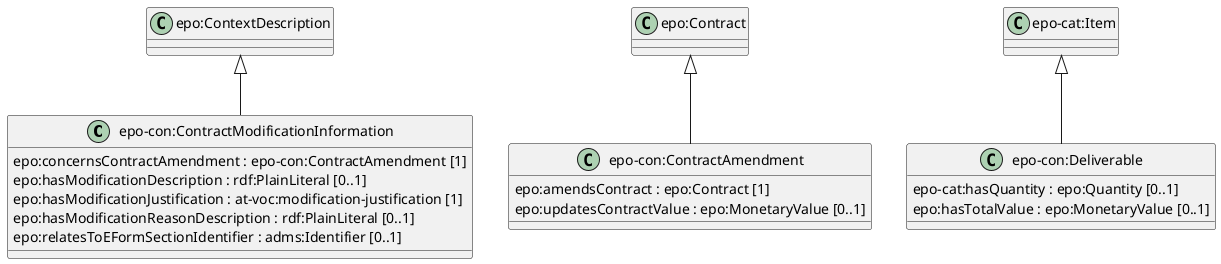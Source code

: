 
@startuml
class "epo-con:ContractModificationInformation" {
  epo:concernsContractAmendment : epo-con:ContractAmendment [1]
  epo:hasModificationDescription : rdf:PlainLiteral [0..1]
  epo:hasModificationJustification : at-voc:modification-justification [1]
  epo:hasModificationReasonDescription : rdf:PlainLiteral [0..1]
  epo:relatesToEFormSectionIdentifier : adms:Identifier [0..1]
}
class "epo-con:ContractAmendment" {
  epo:amendsContract : epo:Contract [1]
  epo:updatesContractValue : epo:MonetaryValue [0..1]
}
class "epo-con:Deliverable" {
  epo-cat:hasQuantity : epo:Quantity [0..1]
  epo:hasTotalValue : epo:MonetaryValue [0..1]
}
"epo-cat:Item" <|-- "epo-con:Deliverable"
"epo:ContextDescription" <|-- "epo-con:ContractModificationInformation"
"epo:Contract" <|-- "epo-con:ContractAmendment"
@enduml
